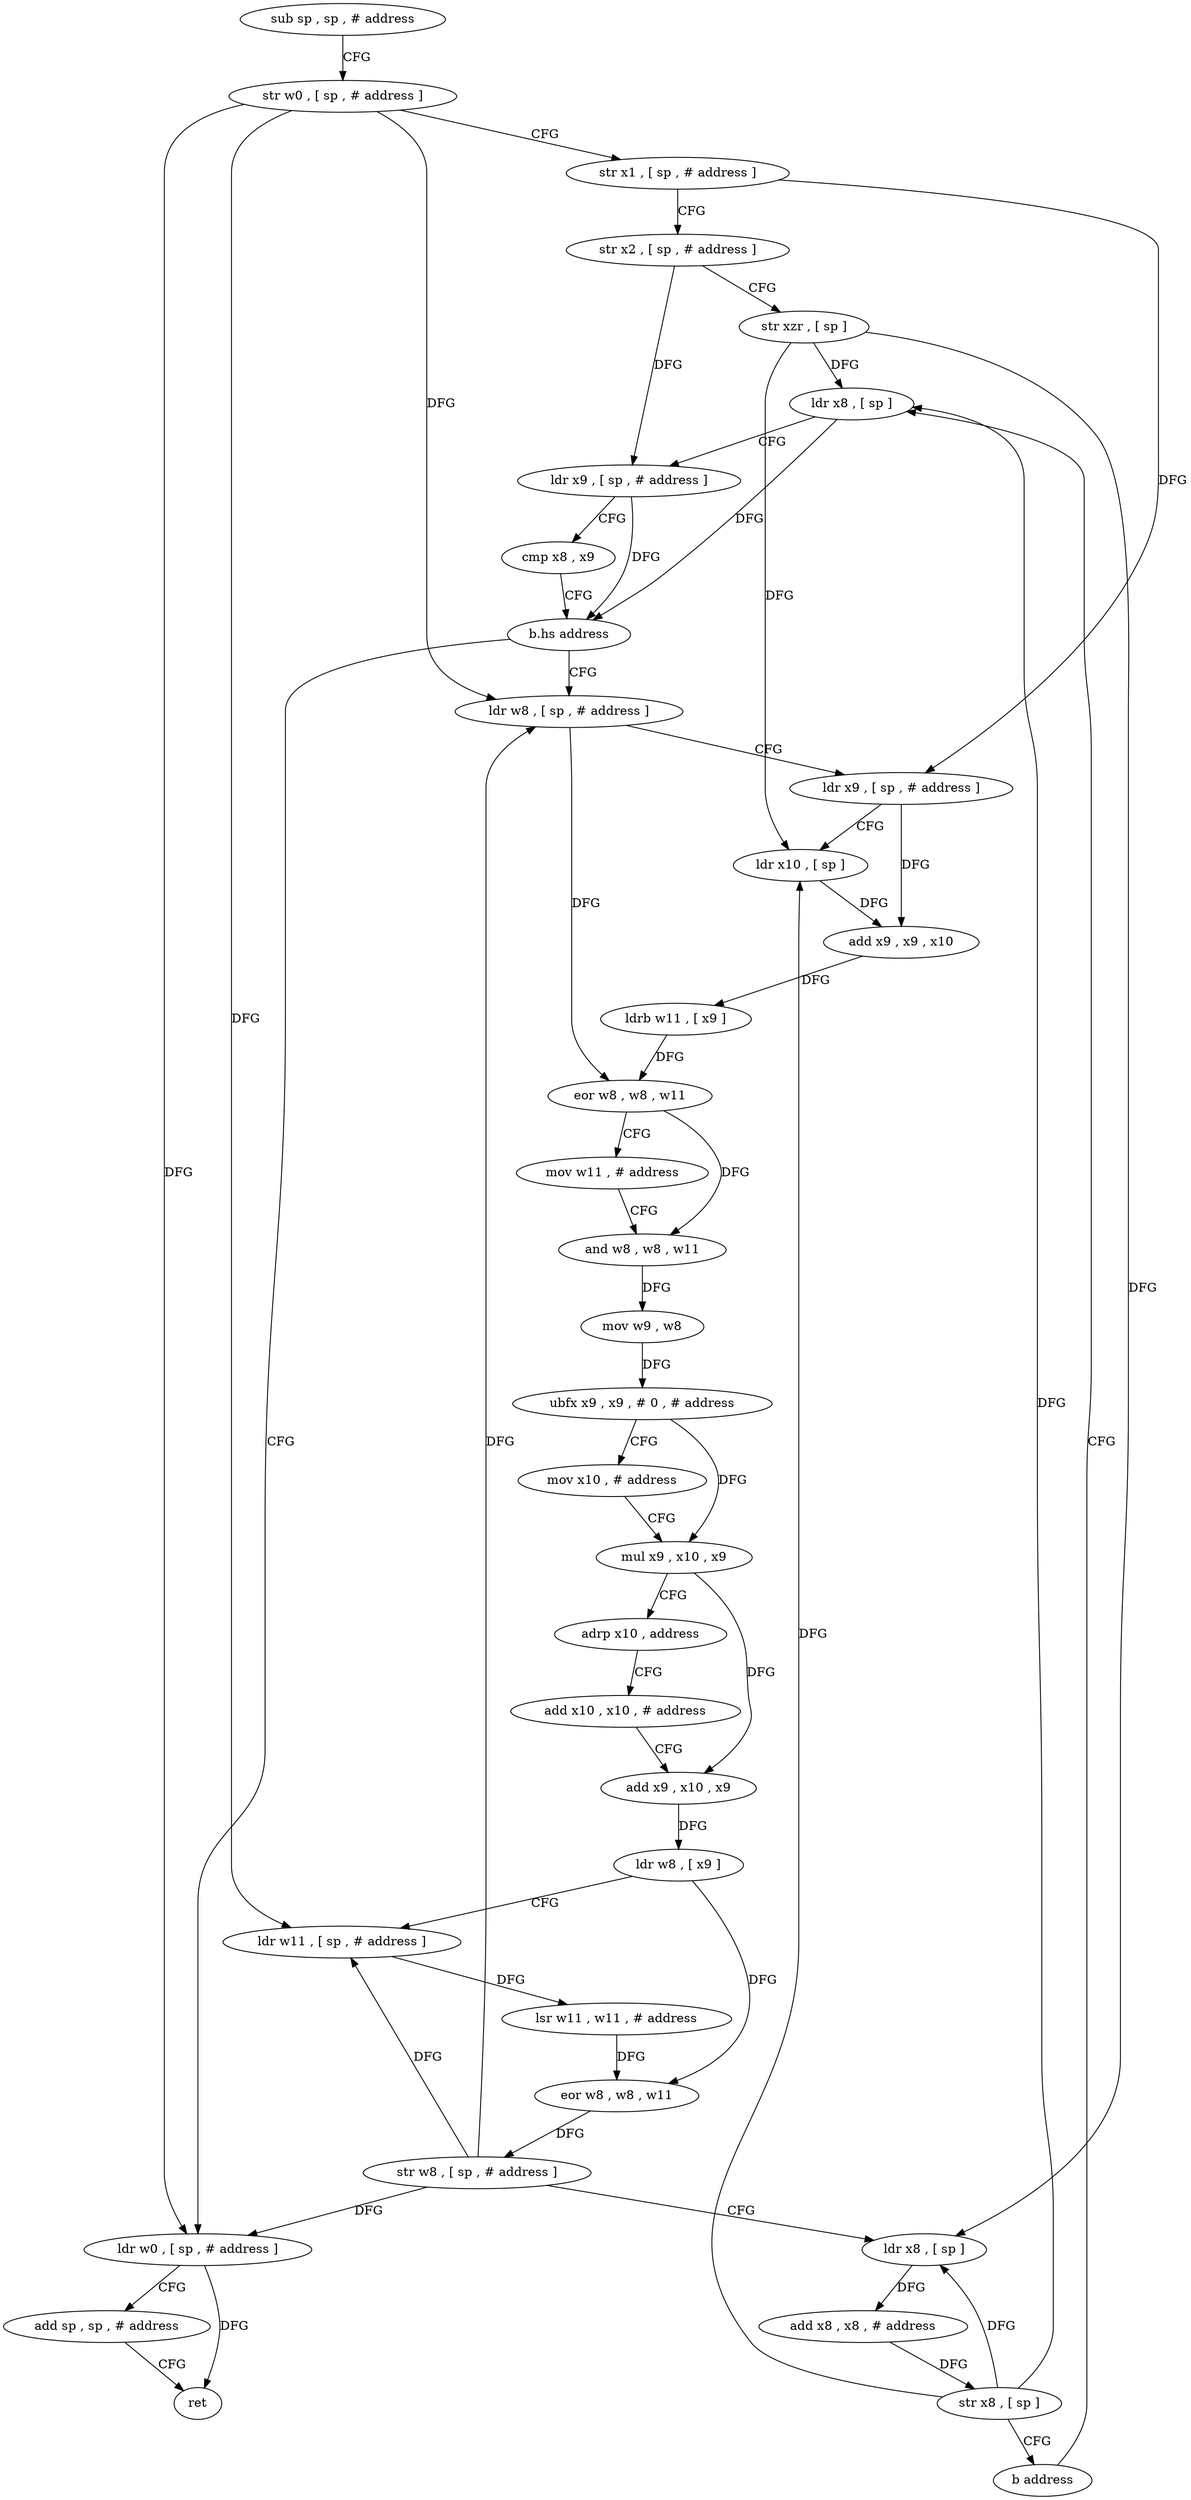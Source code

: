 digraph "func" {
"210744" [label = "sub sp , sp , # address" ]
"210748" [label = "str w0 , [ sp , # address ]" ]
"210752" [label = "str x1 , [ sp , # address ]" ]
"210756" [label = "str x2 , [ sp , # address ]" ]
"210760" [label = "str xzr , [ sp ]" ]
"210764" [label = "ldr x8 , [ sp ]" ]
"210876" [label = "ldr w0 , [ sp , # address ]" ]
"210880" [label = "add sp , sp , # address" ]
"210884" [label = "ret" ]
"210780" [label = "ldr w8 , [ sp , # address ]" ]
"210784" [label = "ldr x9 , [ sp , # address ]" ]
"210788" [label = "ldr x10 , [ sp ]" ]
"210792" [label = "add x9 , x9 , x10" ]
"210796" [label = "ldrb w11 , [ x9 ]" ]
"210800" [label = "eor w8 , w8 , w11" ]
"210804" [label = "mov w11 , # address" ]
"210808" [label = "and w8 , w8 , w11" ]
"210812" [label = "mov w9 , w8" ]
"210816" [label = "ubfx x9 , x9 , # 0 , # address" ]
"210820" [label = "mov x10 , # address" ]
"210824" [label = "mul x9 , x10 , x9" ]
"210828" [label = "adrp x10 , address" ]
"210832" [label = "add x10 , x10 , # address" ]
"210836" [label = "add x9 , x10 , x9" ]
"210840" [label = "ldr w8 , [ x9 ]" ]
"210844" [label = "ldr w11 , [ sp , # address ]" ]
"210848" [label = "lsr w11 , w11 , # address" ]
"210852" [label = "eor w8 , w8 , w11" ]
"210856" [label = "str w8 , [ sp , # address ]" ]
"210860" [label = "ldr x8 , [ sp ]" ]
"210864" [label = "add x8 , x8 , # address" ]
"210868" [label = "str x8 , [ sp ]" ]
"210872" [label = "b address" ]
"210768" [label = "ldr x9 , [ sp , # address ]" ]
"210772" [label = "cmp x8 , x9" ]
"210776" [label = "b.hs address" ]
"210744" -> "210748" [ label = "CFG" ]
"210748" -> "210752" [ label = "CFG" ]
"210748" -> "210876" [ label = "DFG" ]
"210748" -> "210780" [ label = "DFG" ]
"210748" -> "210844" [ label = "DFG" ]
"210752" -> "210756" [ label = "CFG" ]
"210752" -> "210784" [ label = "DFG" ]
"210756" -> "210760" [ label = "CFG" ]
"210756" -> "210768" [ label = "DFG" ]
"210760" -> "210764" [ label = "DFG" ]
"210760" -> "210788" [ label = "DFG" ]
"210760" -> "210860" [ label = "DFG" ]
"210764" -> "210768" [ label = "CFG" ]
"210764" -> "210776" [ label = "DFG" ]
"210876" -> "210880" [ label = "CFG" ]
"210876" -> "210884" [ label = "DFG" ]
"210880" -> "210884" [ label = "CFG" ]
"210780" -> "210784" [ label = "CFG" ]
"210780" -> "210800" [ label = "DFG" ]
"210784" -> "210788" [ label = "CFG" ]
"210784" -> "210792" [ label = "DFG" ]
"210788" -> "210792" [ label = "DFG" ]
"210792" -> "210796" [ label = "DFG" ]
"210796" -> "210800" [ label = "DFG" ]
"210800" -> "210804" [ label = "CFG" ]
"210800" -> "210808" [ label = "DFG" ]
"210804" -> "210808" [ label = "CFG" ]
"210808" -> "210812" [ label = "DFG" ]
"210812" -> "210816" [ label = "DFG" ]
"210816" -> "210820" [ label = "CFG" ]
"210816" -> "210824" [ label = "DFG" ]
"210820" -> "210824" [ label = "CFG" ]
"210824" -> "210828" [ label = "CFG" ]
"210824" -> "210836" [ label = "DFG" ]
"210828" -> "210832" [ label = "CFG" ]
"210832" -> "210836" [ label = "CFG" ]
"210836" -> "210840" [ label = "DFG" ]
"210840" -> "210844" [ label = "CFG" ]
"210840" -> "210852" [ label = "DFG" ]
"210844" -> "210848" [ label = "DFG" ]
"210848" -> "210852" [ label = "DFG" ]
"210852" -> "210856" [ label = "DFG" ]
"210856" -> "210860" [ label = "CFG" ]
"210856" -> "210876" [ label = "DFG" ]
"210856" -> "210780" [ label = "DFG" ]
"210856" -> "210844" [ label = "DFG" ]
"210860" -> "210864" [ label = "DFG" ]
"210864" -> "210868" [ label = "DFG" ]
"210868" -> "210872" [ label = "CFG" ]
"210868" -> "210764" [ label = "DFG" ]
"210868" -> "210788" [ label = "DFG" ]
"210868" -> "210860" [ label = "DFG" ]
"210872" -> "210764" [ label = "CFG" ]
"210768" -> "210772" [ label = "CFG" ]
"210768" -> "210776" [ label = "DFG" ]
"210772" -> "210776" [ label = "CFG" ]
"210776" -> "210876" [ label = "CFG" ]
"210776" -> "210780" [ label = "CFG" ]
}
